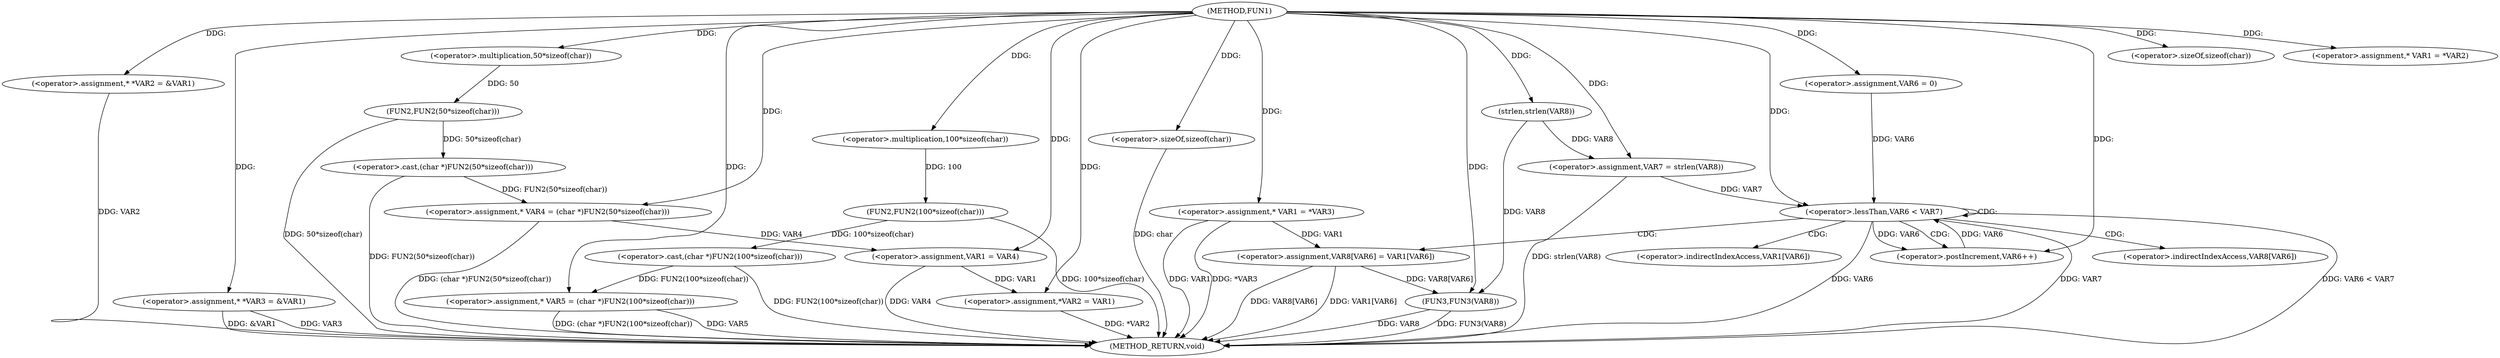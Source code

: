 digraph FUN1 {  
"1000100" [label = "(METHOD,FUN1)" ]
"1000179" [label = "(METHOD_RETURN,void)" ]
"1000104" [label = "(<operator>.assignment,* *VAR2 = &VAR1)" ]
"1000109" [label = "(<operator>.assignment,* *VAR3 = &VAR1)" ]
"1000114" [label = "(<operator>.assignment,* VAR4 = (char *)FUN2(50*sizeof(char)))" ]
"1000116" [label = "(<operator>.cast,(char *)FUN2(50*sizeof(char)))" ]
"1000118" [label = "(FUN2,FUN2(50*sizeof(char)))" ]
"1000119" [label = "(<operator>.multiplication,50*sizeof(char))" ]
"1000121" [label = "(<operator>.sizeOf,sizeof(char))" ]
"1000124" [label = "(<operator>.assignment,* VAR5 = (char *)FUN2(100*sizeof(char)))" ]
"1000126" [label = "(<operator>.cast,(char *)FUN2(100*sizeof(char)))" ]
"1000128" [label = "(FUN2,FUN2(100*sizeof(char)))" ]
"1000129" [label = "(<operator>.multiplication,100*sizeof(char))" ]
"1000131" [label = "(<operator>.sizeOf,sizeof(char))" ]
"1000135" [label = "(<operator>.assignment,* VAR1 = *VAR2)" ]
"1000139" [label = "(<operator>.assignment,VAR1 = VAR4)" ]
"1000142" [label = "(<operator>.assignment,*VAR2 = VAR1)" ]
"1000148" [label = "(<operator>.assignment,* VAR1 = *VAR3)" ]
"1000156" [label = "(<operator>.assignment,VAR7 = strlen(VAR8))" ]
"1000158" [label = "(strlen,strlen(VAR8))" ]
"1000161" [label = "(<operator>.assignment,VAR6 = 0)" ]
"1000164" [label = "(<operator>.lessThan,VAR6 < VAR7)" ]
"1000167" [label = "(<operator>.postIncrement,VAR6++)" ]
"1000170" [label = "(<operator>.assignment,VAR8[VAR6] = VAR1[VAR6])" ]
"1000177" [label = "(FUN3,FUN3(VAR8))" ]
"1000171" [label = "(<operator>.indirectIndexAccess,VAR8[VAR6])" ]
"1000174" [label = "(<operator>.indirectIndexAccess,VAR1[VAR6])" ]
  "1000177" -> "1000179"  [ label = "DDG: VAR8"] 
  "1000124" -> "1000179"  [ label = "DDG: VAR5"] 
  "1000104" -> "1000179"  [ label = "DDG: VAR2"] 
  "1000164" -> "1000179"  [ label = "DDG: VAR7"] 
  "1000116" -> "1000179"  [ label = "DDG: FUN2(50*sizeof(char))"] 
  "1000118" -> "1000179"  [ label = "DDG: 50*sizeof(char)"] 
  "1000164" -> "1000179"  [ label = "DDG: VAR6 < VAR7"] 
  "1000124" -> "1000179"  [ label = "DDG: (char *)FUN2(100*sizeof(char))"] 
  "1000131" -> "1000179"  [ label = "DDG: char"] 
  "1000139" -> "1000179"  [ label = "DDG: VAR4"] 
  "1000128" -> "1000179"  [ label = "DDG: 100*sizeof(char)"] 
  "1000156" -> "1000179"  [ label = "DDG: strlen(VAR8)"] 
  "1000148" -> "1000179"  [ label = "DDG: VAR1"] 
  "1000109" -> "1000179"  [ label = "DDG: VAR3"] 
  "1000142" -> "1000179"  [ label = "DDG: *VAR2"] 
  "1000170" -> "1000179"  [ label = "DDG: VAR8[VAR6]"] 
  "1000177" -> "1000179"  [ label = "DDG: FUN3(VAR8)"] 
  "1000148" -> "1000179"  [ label = "DDG: *VAR3"] 
  "1000126" -> "1000179"  [ label = "DDG: FUN2(100*sizeof(char))"] 
  "1000114" -> "1000179"  [ label = "DDG: (char *)FUN2(50*sizeof(char))"] 
  "1000109" -> "1000179"  [ label = "DDG: &VAR1"] 
  "1000170" -> "1000179"  [ label = "DDG: VAR1[VAR6]"] 
  "1000164" -> "1000179"  [ label = "DDG: VAR6"] 
  "1000100" -> "1000104"  [ label = "DDG: "] 
  "1000100" -> "1000109"  [ label = "DDG: "] 
  "1000116" -> "1000114"  [ label = "DDG: FUN2(50*sizeof(char))"] 
  "1000100" -> "1000114"  [ label = "DDG: "] 
  "1000118" -> "1000116"  [ label = "DDG: 50*sizeof(char)"] 
  "1000119" -> "1000118"  [ label = "DDG: 50"] 
  "1000100" -> "1000119"  [ label = "DDG: "] 
  "1000100" -> "1000121"  [ label = "DDG: "] 
  "1000126" -> "1000124"  [ label = "DDG: FUN2(100*sizeof(char))"] 
  "1000100" -> "1000124"  [ label = "DDG: "] 
  "1000128" -> "1000126"  [ label = "DDG: 100*sizeof(char)"] 
  "1000129" -> "1000128"  [ label = "DDG: 100"] 
  "1000100" -> "1000129"  [ label = "DDG: "] 
  "1000100" -> "1000131"  [ label = "DDG: "] 
  "1000100" -> "1000135"  [ label = "DDG: "] 
  "1000114" -> "1000139"  [ label = "DDG: VAR4"] 
  "1000100" -> "1000139"  [ label = "DDG: "] 
  "1000139" -> "1000142"  [ label = "DDG: VAR1"] 
  "1000100" -> "1000142"  [ label = "DDG: "] 
  "1000100" -> "1000148"  [ label = "DDG: "] 
  "1000158" -> "1000156"  [ label = "DDG: VAR8"] 
  "1000100" -> "1000156"  [ label = "DDG: "] 
  "1000100" -> "1000158"  [ label = "DDG: "] 
  "1000100" -> "1000161"  [ label = "DDG: "] 
  "1000167" -> "1000164"  [ label = "DDG: VAR6"] 
  "1000161" -> "1000164"  [ label = "DDG: VAR6"] 
  "1000100" -> "1000164"  [ label = "DDG: "] 
  "1000156" -> "1000164"  [ label = "DDG: VAR7"] 
  "1000164" -> "1000167"  [ label = "DDG: VAR6"] 
  "1000100" -> "1000167"  [ label = "DDG: "] 
  "1000148" -> "1000170"  [ label = "DDG: VAR1"] 
  "1000158" -> "1000177"  [ label = "DDG: VAR8"] 
  "1000170" -> "1000177"  [ label = "DDG: VAR8[VAR6]"] 
  "1000100" -> "1000177"  [ label = "DDG: "] 
  "1000164" -> "1000170"  [ label = "CDG: "] 
  "1000164" -> "1000171"  [ label = "CDG: "] 
  "1000164" -> "1000164"  [ label = "CDG: "] 
  "1000164" -> "1000174"  [ label = "CDG: "] 
  "1000164" -> "1000167"  [ label = "CDG: "] 
}
